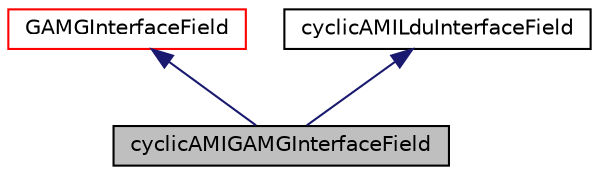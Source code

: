 digraph "cyclicAMIGAMGInterfaceField"
{
  bgcolor="transparent";
  edge [fontname="Helvetica",fontsize="10",labelfontname="Helvetica",labelfontsize="10"];
  node [fontname="Helvetica",fontsize="10",shape=record];
  Node1 [label="cyclicAMIGAMGInterfaceField",height=0.2,width=0.4,color="black", fillcolor="grey75", style="filled", fontcolor="black"];
  Node2 -> Node1 [dir="back",color="midnightblue",fontsize="10",style="solid",fontname="Helvetica"];
  Node2 [label="GAMGInterfaceField",height=0.2,width=0.4,color="red",URL="$a00915.html",tooltip="Abstract base class for GAMG agglomerated interface fields. "];
  Node3 -> Node1 [dir="back",color="midnightblue",fontsize="10",style="solid",fontname="Helvetica"];
  Node3 [label="cyclicAMILduInterfaceField",height=0.2,width=0.4,color="black",URL="$a00478.html",tooltip="Abstract base class for cyclic AMI coupled interfaces. "];
}
